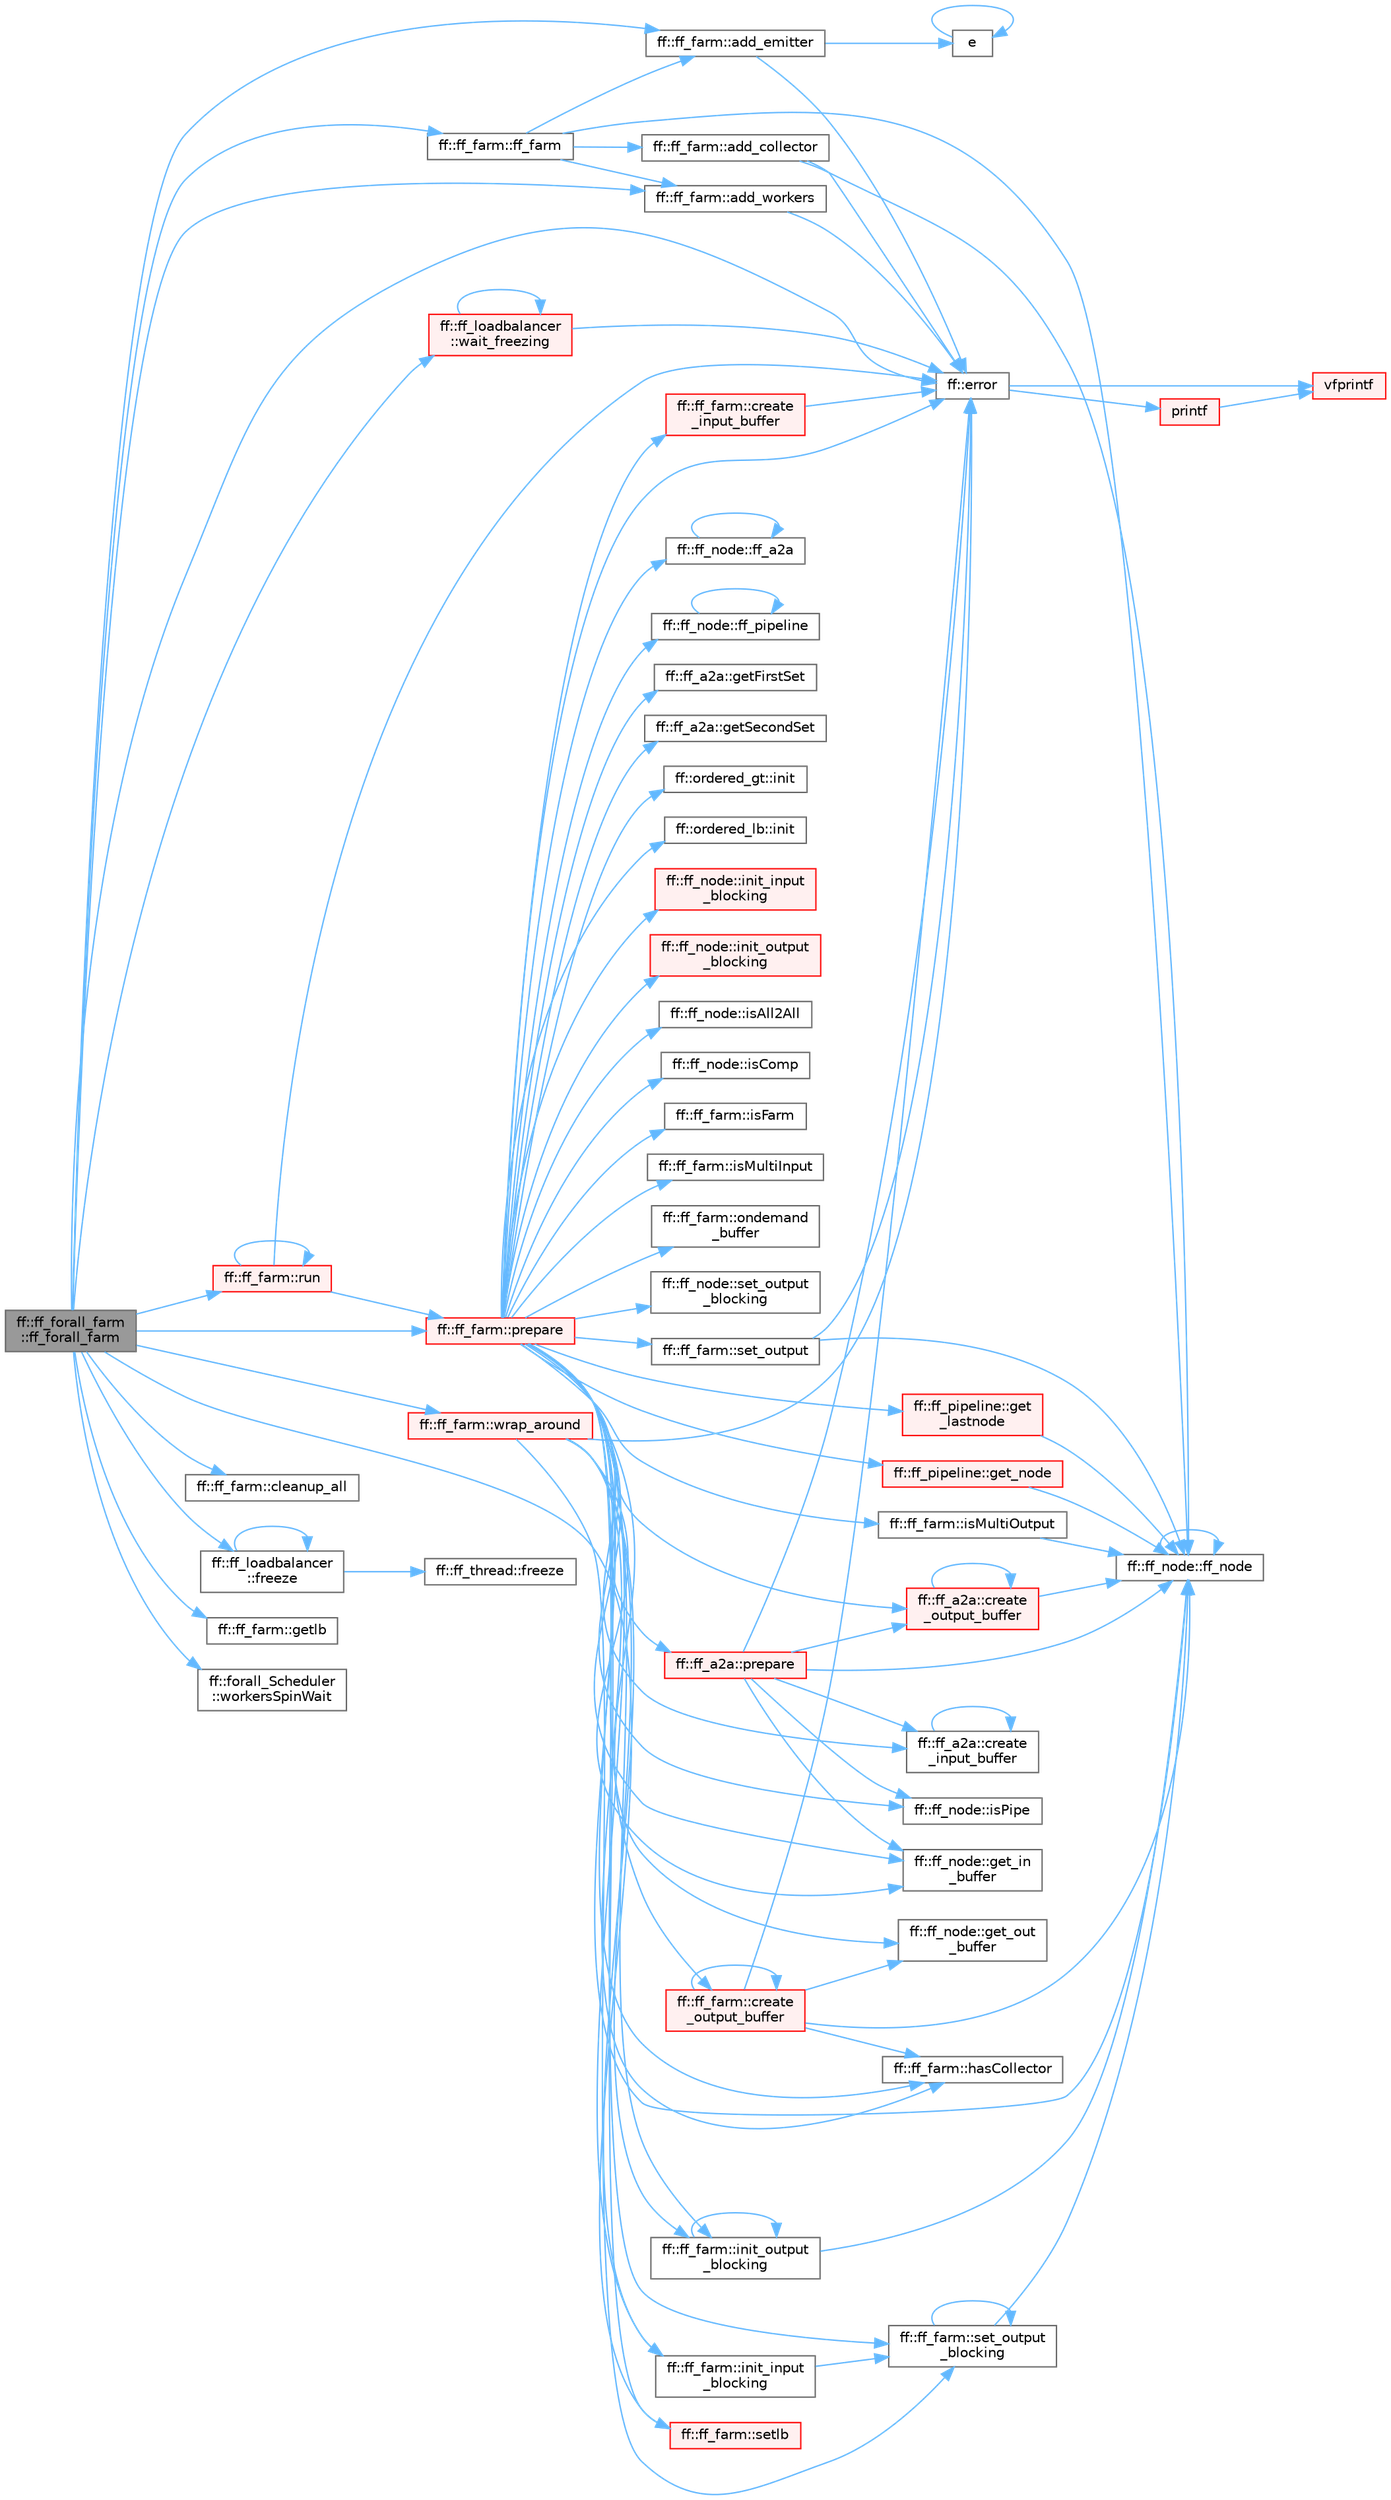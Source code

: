digraph "ff::ff_forall_farm::ff_forall_farm"
{
 // LATEX_PDF_SIZE
  bgcolor="transparent";
  edge [fontname=Helvetica,fontsize=10,labelfontname=Helvetica,labelfontsize=10];
  node [fontname=Helvetica,fontsize=10,shape=box,height=0.2,width=0.4];
  rankdir="LR";
  Node1 [id="Node000001",label="ff::ff_forall_farm\l::ff_forall_farm",height=0.2,width=0.4,color="gray40", fillcolor="grey60", style="filled", fontcolor="black",tooltip=" "];
  Node1 -> Node2 [id="edge1_Node000001_Node000002",color="steelblue1",style="solid",tooltip=" "];
  Node2 [id="Node000002",label="ff::ff_farm::add_emitter",height=0.2,width=0.4,color="grey40", fillcolor="white", style="filled",URL="$classff_1_1ff__farm.html#a6ac3d4cd02f14fcc1e0f0474eea1fa44",tooltip="Adds the emitter"];
  Node2 -> Node3 [id="edge2_Node000002_Node000003",color="steelblue1",style="solid",tooltip=" "];
  Node3 [id="Node000003",label="e",height=0.2,width=0.4,color="grey40", fillcolor="white", style="filled",URL="$_cwise__array__power__array_8cpp.html#a9cb86ff854760bf91a154f2724a9101d",tooltip=" "];
  Node3 -> Node3 [id="edge3_Node000003_Node000003",color="steelblue1",style="solid",tooltip=" "];
  Node2 -> Node4 [id="edge4_Node000002_Node000004",color="steelblue1",style="solid",tooltip=" "];
  Node4 [id="Node000004",label="ff::error",height=0.2,width=0.4,color="grey40", fillcolor="white", style="filled",URL="$namespaceff.html#a27d926d29b55e019eba5b70672301d82",tooltip=" "];
  Node4 -> Node5 [id="edge5_Node000004_Node000005",color="steelblue1",style="solid",tooltip=" "];
  Node5 [id="Node000005",label="printf",height=0.2,width=0.4,color="red", fillcolor="#FFF0F0", style="filled",URL="$printf_8h.html#aee3ed3a831f25f07e7be3919fff2203a",tooltip=" "];
  Node5 -> Node7 [id="edge6_Node000005_Node000007",color="steelblue1",style="solid",tooltip=" "];
  Node7 [id="Node000007",label="vfprintf",height=0.2,width=0.4,color="red", fillcolor="#FFF0F0", style="filled",URL="$printf_8h.html#abb30aad964fc771fb52cf3ad88649df2",tooltip=" "];
  Node4 -> Node7 [id="edge7_Node000004_Node000007",color="steelblue1",style="solid",tooltip=" "];
  Node1 -> Node36 [id="edge8_Node000001_Node000036",color="steelblue1",style="solid",tooltip=" "];
  Node36 [id="Node000036",label="ff::ff_farm::add_workers",height=0.2,width=0.4,color="grey40", fillcolor="white", style="filled",URL="$classff_1_1ff__farm.html#abcc6e24c3d7ca03c67e4206f829d1c0b",tooltip="Adds workers to the form"];
  Node36 -> Node4 [id="edge9_Node000036_Node000004",color="steelblue1",style="solid",tooltip=" "];
  Node1 -> Node37 [id="edge10_Node000001_Node000037",color="steelblue1",style="solid",tooltip=" "];
  Node37 [id="Node000037",label="ff::ff_farm::cleanup_all",height=0.2,width=0.4,color="grey40", fillcolor="white", style="filled",URL="$classff_1_1ff__farm.html#a86ad840d47acf03add025d3f020c613c",tooltip=" "];
  Node1 -> Node4 [id="edge11_Node000001_Node000004",color="steelblue1",style="solid",tooltip=" "];
  Node1 -> Node38 [id="edge12_Node000001_Node000038",color="steelblue1",style="solid",tooltip=" "];
  Node38 [id="Node000038",label="ff::ff_farm::ff_farm",height=0.2,width=0.4,color="grey40", fillcolor="white", style="filled",URL="$classff_1_1ff__farm.html#a9b16234269f61fb52814e520773fba3e",tooltip=" "];
  Node38 -> Node39 [id="edge13_Node000038_Node000039",color="steelblue1",style="solid",tooltip=" "];
  Node39 [id="Node000039",label="ff::ff_farm::add_collector",height=0.2,width=0.4,color="grey40", fillcolor="white", style="filled",URL="$classff_1_1ff__farm.html#ad8117ca2bc937e6be844af50ca6d2b87",tooltip="Adds the collector"];
  Node39 -> Node4 [id="edge14_Node000039_Node000004",color="steelblue1",style="solid",tooltip=" "];
  Node39 -> Node40 [id="edge15_Node000039_Node000040",color="steelblue1",style="solid",tooltip=" "];
  Node40 [id="Node000040",label="ff::ff_node::ff_node",height=0.2,width=0.4,color="grey40", fillcolor="white", style="filled",URL="$classff_1_1ff__node.html#a53ab8b2244539766bdea3eb65cb04f9b",tooltip=" "];
  Node40 -> Node40 [id="edge16_Node000040_Node000040",color="steelblue1",style="solid",tooltip=" "];
  Node38 -> Node2 [id="edge17_Node000038_Node000002",color="steelblue1",style="solid",tooltip=" "];
  Node38 -> Node36 [id="edge18_Node000038_Node000036",color="steelblue1",style="solid",tooltip=" "];
  Node38 -> Node40 [id="edge19_Node000038_Node000040",color="steelblue1",style="solid",tooltip=" "];
  Node1 -> Node41 [id="edge20_Node000001_Node000041",color="steelblue1",style="solid",tooltip=" "];
  Node41 [id="Node000041",label="ff::ff_loadbalancer\l::freeze",height=0.2,width=0.4,color="grey40", fillcolor="white", style="filled",URL="$classff_1_1ff__loadbalancer.html#afcce87c8c005a29a1b182e16494857a0",tooltip="Freezes all threads registered with the lb and the lb itself"];
  Node41 -> Node41 [id="edge21_Node000041_Node000041",color="steelblue1",style="solid",tooltip=" "];
  Node41 -> Node42 [id="edge22_Node000041_Node000042",color="steelblue1",style="solid",tooltip=" "];
  Node42 [id="Node000042",label="ff::ff_thread::freeze",height=0.2,width=0.4,color="grey40", fillcolor="white", style="filled",URL="$classff_1_1ff__thread.html#aad5e4b95ad6f312e7d95616394eccb23",tooltip=" "];
  Node1 -> Node43 [id="edge23_Node000001_Node000043",color="steelblue1",style="solid",tooltip=" "];
  Node43 [id="Node000043",label="ff::ff_farm::getlb",height=0.2,width=0.4,color="grey40", fillcolor="white", style="filled",URL="$classff_1_1ff__farm.html#ac198b3718c3dfc5c89291a4a7b2fa732",tooltip=" "];
  Node1 -> Node44 [id="edge24_Node000001_Node000044",color="steelblue1",style="solid",tooltip=" "];
  Node44 [id="Node000044",label="ff::ff_farm::prepare",height=0.2,width=0.4,color="red", fillcolor="#FFF0F0", style="filled",URL="$classff_1_1ff__farm.html#a848992cce0933404c983529a57ef323b",tooltip=" "];
  Node44 -> Node45 [id="edge25_Node000044_Node000045",color="steelblue1",style="solid",tooltip=" "];
  Node45 [id="Node000045",label="ff::ff_a2a::create\l_input_buffer",height=0.2,width=0.4,color="grey40", fillcolor="white", style="filled",URL="$classff_1_1ff__a2a.html#acfa93ebe15d0294127628e2696f950dc",tooltip="Creates the input channel"];
  Node45 -> Node45 [id="edge26_Node000045_Node000045",color="steelblue1",style="solid",tooltip=" "];
  Node44 -> Node46 [id="edge27_Node000044_Node000046",color="steelblue1",style="solid",tooltip=" "];
  Node46 [id="Node000046",label="ff::ff_farm::create\l_input_buffer",height=0.2,width=0.4,color="red", fillcolor="#FFF0F0", style="filled",URL="$classff_1_1ff__farm.html#aa9110a6e4a29c680ec9e9749083473f8",tooltip="Creates the input buffer for the emitter node"];
  Node46 -> Node4 [id="edge28_Node000046_Node000004",color="steelblue1",style="solid",tooltip=" "];
  Node44 -> Node48 [id="edge29_Node000044_Node000048",color="steelblue1",style="solid",tooltip=" "];
  Node48 [id="Node000048",label="ff::ff_a2a::create\l_output_buffer",height=0.2,width=0.4,color="red", fillcolor="#FFF0F0", style="filled",URL="$classff_1_1ff__a2a.html#a02634595cbaef2a830dcef756f0d39b4",tooltip="Creates the output channel"];
  Node48 -> Node48 [id="edge30_Node000048_Node000048",color="steelblue1",style="solid",tooltip=" "];
  Node48 -> Node40 [id="edge31_Node000048_Node000040",color="steelblue1",style="solid",tooltip=" "];
  Node44 -> Node51 [id="edge32_Node000044_Node000051",color="steelblue1",style="solid",tooltip=" "];
  Node51 [id="Node000051",label="ff::ff_farm::create\l_output_buffer",height=0.2,width=0.4,color="red", fillcolor="#FFF0F0", style="filled",URL="$classff_1_1ff__farm.html#ae103f480a8fd1b62d697c50452ae035e",tooltip="Creates the output channel"];
  Node51 -> Node51 [id="edge33_Node000051_Node000051",color="steelblue1",style="solid",tooltip=" "];
  Node51 -> Node4 [id="edge34_Node000051_Node000004",color="steelblue1",style="solid",tooltip=" "];
  Node51 -> Node40 [id="edge35_Node000051_Node000040",color="steelblue1",style="solid",tooltip=" "];
  Node51 -> Node53 [id="edge36_Node000051_Node000053",color="steelblue1",style="solid",tooltip=" "];
  Node53 [id="Node000053",label="ff::ff_node::get_out\l_buffer",height=0.2,width=0.4,color="grey40", fillcolor="white", style="filled",URL="$classff_1_1ff__node.html#a334096bd901d8b6c2ae2d73877846ff0",tooltip="Gets pointer to the output channel"];
  Node51 -> Node54 [id="edge37_Node000051_Node000054",color="steelblue1",style="solid",tooltip=" "];
  Node54 [id="Node000054",label="ff::ff_farm::hasCollector",height=0.2,width=0.4,color="grey40", fillcolor="white", style="filled",URL="$classff_1_1ff__farm.html#a5c5dc54cb6a91caacf2d316f5c3a19ad",tooltip=" "];
  Node44 -> Node4 [id="edge38_Node000044_Node000004",color="steelblue1",style="solid",tooltip=" "];
  Node44 -> Node55 [id="edge39_Node000044_Node000055",color="steelblue1",style="solid",tooltip=" "];
  Node55 [id="Node000055",label="ff::ff_node::ff_a2a",height=0.2,width=0.4,color="grey40", fillcolor="white", style="filled",URL="$classff_1_1ff__node.html#a7542a58b0efa58291c12d2926c2a78d4",tooltip=" "];
  Node55 -> Node55 [id="edge40_Node000055_Node000055",color="steelblue1",style="solid",tooltip=" "];
  Node44 -> Node40 [id="edge41_Node000044_Node000040",color="steelblue1",style="solid",tooltip=" "];
  Node44 -> Node56 [id="edge42_Node000044_Node000056",color="steelblue1",style="solid",tooltip=" "];
  Node56 [id="Node000056",label="ff::ff_node::ff_pipeline",height=0.2,width=0.4,color="grey40", fillcolor="white", style="filled",URL="$classff_1_1ff__node.html#a3f36c1cb1d96150c90c517c1cae31d7e",tooltip=" "];
  Node56 -> Node56 [id="edge43_Node000056_Node000056",color="steelblue1",style="solid",tooltip=" "];
  Node44 -> Node57 [id="edge44_Node000044_Node000057",color="steelblue1",style="solid",tooltip=" "];
  Node57 [id="Node000057",label="ff::ff_node::get_in\l_buffer",height=0.2,width=0.4,color="grey40", fillcolor="white", style="filled",URL="$classff_1_1ff__node.html#adfa6f2bc22637590349e94ecb9b3c8eb",tooltip="Gets input channel"];
  Node44 -> Node58 [id="edge45_Node000044_Node000058",color="steelblue1",style="solid",tooltip=" "];
  Node58 [id="Node000058",label="ff::ff_pipeline::get\l_lastnode",height=0.2,width=0.4,color="red", fillcolor="#FFF0F0", style="filled",URL="$classff_1_1ff__pipeline.html#a31b7be04692e62622384586cb48f777a",tooltip="returns the last stage of the pipeline recursively."];
  Node58 -> Node40 [id="edge46_Node000058_Node000040",color="steelblue1",style="solid",tooltip=" "];
  Node44 -> Node61 [id="edge47_Node000044_Node000061",color="steelblue1",style="solid",tooltip=" "];
  Node61 [id="Node000061",label="ff::ff_pipeline::get_node",height=0.2,width=0.4,color="red", fillcolor="#FFF0F0", style="filled",URL="$classff_1_1ff__pipeline.html#aeb7333c888ddf66d2db7eafa116a078e",tooltip="returns the stage i of the pipeline. If the stage is a pipeline the function is called recursively ex..."];
  Node61 -> Node40 [id="edge48_Node000061_Node000040",color="steelblue1",style="solid",tooltip=" "];
  Node44 -> Node53 [id="edge49_Node000044_Node000053",color="steelblue1",style="solid",tooltip=" "];
  Node44 -> Node62 [id="edge50_Node000044_Node000062",color="steelblue1",style="solid",tooltip=" "];
  Node62 [id="Node000062",label="ff::ff_a2a::getFirstSet",height=0.2,width=0.4,color="grey40", fillcolor="white", style="filled",URL="$classff_1_1ff__a2a.html#aab5b0ed53d04a6ae56fcc801f7f7ce7c",tooltip=" "];
  Node44 -> Node63 [id="edge51_Node000044_Node000063",color="steelblue1",style="solid",tooltip=" "];
  Node63 [id="Node000063",label="ff::ff_a2a::getSecondSet",height=0.2,width=0.4,color="grey40", fillcolor="white", style="filled",URL="$classff_1_1ff__a2a.html#a15e634b23e08ae53f1d5296cae30fb9d",tooltip=" "];
  Node44 -> Node54 [id="edge52_Node000044_Node000054",color="steelblue1",style="solid",tooltip=" "];
  Node44 -> Node64 [id="edge53_Node000044_Node000064",color="steelblue1",style="solid",tooltip=" "];
  Node64 [id="Node000064",label="ff::ordered_gt::init",height=0.2,width=0.4,color="grey40", fillcolor="white", style="filled",URL="$structff_1_1ordered__gt.html#adacec17f55ddc91a6fad678bb51d7df1",tooltip=" "];
  Node44 -> Node65 [id="edge54_Node000044_Node000065",color="steelblue1",style="solid",tooltip=" "];
  Node65 [id="Node000065",label="ff::ordered_lb::init",height=0.2,width=0.4,color="grey40", fillcolor="white", style="filled",URL="$structff_1_1ordered__lb.html#a59740834975bd878679e986ac67e7aab",tooltip=" "];
  Node44 -> Node66 [id="edge55_Node000044_Node000066",color="steelblue1",style="solid",tooltip=" "];
  Node66 [id="Node000066",label="ff::ff_farm::init_input\l_blocking",height=0.2,width=0.4,color="grey40", fillcolor="white", style="filled",URL="$classff_1_1ff__farm.html#afbe820f62fc8f1a713800390f601f88a",tooltip=" "];
  Node66 -> Node67 [id="edge56_Node000066_Node000067",color="steelblue1",style="solid",tooltip=" "];
  Node67 [id="Node000067",label="ff::ff_farm::set_output\l_blocking",height=0.2,width=0.4,color="grey40", fillcolor="white", style="filled",URL="$classff_1_1ff__farm.html#a5f4a4c70d2bbbcdb6081a36cdfb97e0e",tooltip=" "];
  Node67 -> Node40 [id="edge57_Node000067_Node000040",color="steelblue1",style="solid",tooltip=" "];
  Node67 -> Node67 [id="edge58_Node000067_Node000067",color="steelblue1",style="solid",tooltip=" "];
  Node44 -> Node68 [id="edge59_Node000044_Node000068",color="steelblue1",style="solid",tooltip=" "];
  Node68 [id="Node000068",label="ff::ff_node::init_input\l_blocking",height=0.2,width=0.4,color="red", fillcolor="#FFF0F0", style="filled",URL="$classff_1_1ff__node.html#aab934f40b0c6129cc45d95fb085f8024",tooltip=" "];
  Node44 -> Node71 [id="edge60_Node000044_Node000071",color="steelblue1",style="solid",tooltip=" "];
  Node71 [id="Node000071",label="ff::ff_farm::init_output\l_blocking",height=0.2,width=0.4,color="grey40", fillcolor="white", style="filled",URL="$classff_1_1ff__farm.html#ac1f68c3934cd7ace4e4285804d57e948",tooltip=" "];
  Node71 -> Node40 [id="edge61_Node000071_Node000040",color="steelblue1",style="solid",tooltip=" "];
  Node71 -> Node71 [id="edge62_Node000071_Node000071",color="steelblue1",style="solid",tooltip=" "];
  Node44 -> Node72 [id="edge63_Node000044_Node000072",color="steelblue1",style="solid",tooltip=" "];
  Node72 [id="Node000072",label="ff::ff_node::init_output\l_blocking",height=0.2,width=0.4,color="red", fillcolor="#FFF0F0", style="filled",URL="$classff_1_1ff__node.html#a2d686a96eb183cf5b8fc2969b12e0a09",tooltip=" "];
  Node44 -> Node73 [id="edge64_Node000044_Node000073",color="steelblue1",style="solid",tooltip=" "];
  Node73 [id="Node000073",label="ff::ff_node::isAll2All",height=0.2,width=0.4,color="grey40", fillcolor="white", style="filled",URL="$classff_1_1ff__node.html#ac8e132cbcab68af6a4ca13bbcccd62f3",tooltip=" "];
  Node44 -> Node74 [id="edge65_Node000044_Node000074",color="steelblue1",style="solid",tooltip=" "];
  Node74 [id="Node000074",label="ff::ff_node::isComp",height=0.2,width=0.4,color="grey40", fillcolor="white", style="filled",URL="$classff_1_1ff__node.html#a96dcc6dd5c2dd5d783959aa45c44b087",tooltip=" "];
  Node44 -> Node75 [id="edge66_Node000044_Node000075",color="steelblue1",style="solid",tooltip=" "];
  Node75 [id="Node000075",label="ff::ff_farm::isFarm",height=0.2,width=0.4,color="grey40", fillcolor="white", style="filled",URL="$classff_1_1ff__farm.html#a431edc561638fb362e3c462b0e9ab500",tooltip=" "];
  Node44 -> Node76 [id="edge67_Node000044_Node000076",color="steelblue1",style="solid",tooltip=" "];
  Node76 [id="Node000076",label="ff::ff_farm::isMultiInput",height=0.2,width=0.4,color="grey40", fillcolor="white", style="filled",URL="$classff_1_1ff__farm.html#a1773ee1697f8f1a45096dafb5ffcd8de",tooltip=" "];
  Node44 -> Node77 [id="edge68_Node000044_Node000077",color="steelblue1",style="solid",tooltip=" "];
  Node77 [id="Node000077",label="ff::ff_farm::isMultiOutput",height=0.2,width=0.4,color="grey40", fillcolor="white", style="filled",URL="$classff_1_1ff__farm.html#ac9df391522afe1909fcc685506e940d6",tooltip=" "];
  Node77 -> Node40 [id="edge69_Node000077_Node000040",color="steelblue1",style="solid",tooltip=" "];
  Node44 -> Node78 [id="edge70_Node000044_Node000078",color="steelblue1",style="solid",tooltip=" "];
  Node78 [id="Node000078",label="ff::ff_node::isPipe",height=0.2,width=0.4,color="grey40", fillcolor="white", style="filled",URL="$classff_1_1ff__node.html#af6f2c022154421e2908065194b3cc75e",tooltip=" "];
  Node44 -> Node79 [id="edge71_Node000044_Node000079",color="steelblue1",style="solid",tooltip=" "];
  Node79 [id="Node000079",label="ff::ff_farm::ondemand\l_buffer",height=0.2,width=0.4,color="grey40", fillcolor="white", style="filled",URL="$classff_1_1ff__farm.html#a9f977a79be588062b5065282e343b7bf",tooltip=" "];
  Node44 -> Node80 [id="edge72_Node000044_Node000080",color="steelblue1",style="solid",tooltip=" "];
  Node80 [id="Node000080",label="ff::ff_a2a::prepare",height=0.2,width=0.4,color="red", fillcolor="#FFF0F0", style="filled",URL="$classff_1_1ff__a2a.html#ae6f7554a55e15bb9ee506599fd0b8275",tooltip=" "];
  Node80 -> Node45 [id="edge73_Node000080_Node000045",color="steelblue1",style="solid",tooltip=" "];
  Node80 -> Node48 [id="edge74_Node000080_Node000048",color="steelblue1",style="solid",tooltip=" "];
  Node80 -> Node4 [id="edge75_Node000080_Node000004",color="steelblue1",style="solid",tooltip=" "];
  Node80 -> Node40 [id="edge76_Node000080_Node000040",color="steelblue1",style="solid",tooltip=" "];
  Node80 -> Node57 [id="edge77_Node000080_Node000057",color="steelblue1",style="solid",tooltip=" "];
  Node80 -> Node78 [id="edge78_Node000080_Node000078",color="steelblue1",style="solid",tooltip=" "];
  Node44 -> Node98 [id="edge79_Node000044_Node000098",color="steelblue1",style="solid",tooltip=" "];
  Node98 [id="Node000098",label="ff::ff_farm::set_output",height=0.2,width=0.4,color="grey40", fillcolor="white", style="filled",URL="$classff_1_1ff__farm.html#adf17c22366b2e7bf3bd17fe53961f9c4",tooltip=" "];
  Node98 -> Node4 [id="edge80_Node000098_Node000004",color="steelblue1",style="solid",tooltip=" "];
  Node98 -> Node40 [id="edge81_Node000098_Node000040",color="steelblue1",style="solid",tooltip=" "];
  Node44 -> Node67 [id="edge82_Node000044_Node000067",color="steelblue1",style="solid",tooltip=" "];
  Node44 -> Node99 [id="edge83_Node000044_Node000099",color="steelblue1",style="solid",tooltip=" "];
  Node99 [id="Node000099",label="ff::ff_node::set_output\l_blocking",height=0.2,width=0.4,color="grey40", fillcolor="white", style="filled",URL="$classff_1_1ff__node.html#a84ae02b065e080db75da2c63183e2865",tooltip=" "];
  Node44 -> Node102 [id="edge84_Node000044_Node000102",color="steelblue1",style="solid",tooltip=" "];
  Node102 [id="Node000102",label="ff::ff_farm::setlb",height=0.2,width=0.4,color="red", fillcolor="#FFF0F0", style="filled",URL="$classff_1_1ff__farm.html#a3068153fc80df8e02564c157b2f783c4",tooltip=" "];
  Node1 -> Node105 [id="edge85_Node000001_Node000105",color="steelblue1",style="solid",tooltip=" "];
  Node105 [id="Node000105",label="ff::ff_farm::run",height=0.2,width=0.4,color="red", fillcolor="#FFF0F0", style="filled",URL="$classff_1_1ff__farm.html#a89ce87c93462adc209a3af4e3f2c5c23",tooltip="Execute the Farm"];
  Node105 -> Node4 [id="edge86_Node000105_Node000004",color="steelblue1",style="solid",tooltip=" "];
  Node105 -> Node44 [id="edge87_Node000105_Node000044",color="steelblue1",style="solid",tooltip=" "];
  Node105 -> Node105 [id="edge88_Node000105_Node000105",color="steelblue1",style="solid",tooltip=" "];
  Node1 -> Node102 [id="edge89_Node000001_Node000102",color="steelblue1",style="solid",tooltip=" "];
  Node1 -> Node110 [id="edge90_Node000001_Node000110",color="steelblue1",style="solid",tooltip=" "];
  Node110 [id="Node000110",label="ff::ff_loadbalancer\l::wait_freezing",height=0.2,width=0.4,color="red", fillcolor="#FFF0F0", style="filled",URL="$classff_1_1ff__loadbalancer.html#abb9d2268c1a5ea721f3c33186ef70a2f",tooltip="Waits for freezing"];
  Node110 -> Node4 [id="edge91_Node000110_Node000004",color="steelblue1",style="solid",tooltip=" "];
  Node110 -> Node110 [id="edge92_Node000110_Node000110",color="steelblue1",style="solid",tooltip=" "];
  Node1 -> Node115 [id="edge93_Node000001_Node000115",color="steelblue1",style="solid",tooltip=" "];
  Node115 [id="Node000115",label="ff::forall_Scheduler\l::workersSpinWait",height=0.2,width=0.4,color="grey40", fillcolor="white", style="filled",URL="$classff_1_1forall___scheduler.html#aa2653b17cbaff5efed56eb37ac5d356d",tooltip=" "];
  Node1 -> Node116 [id="edge94_Node000001_Node000116",color="steelblue1",style="solid",tooltip=" "];
  Node116 [id="Node000116",label="ff::ff_farm::wrap_around",height=0.2,width=0.4,color="red", fillcolor="#FFF0F0", style="filled",URL="$classff_1_1ff__farm.html#ad33e81a08a5b198f51fb1b7b5fed08ec",tooltip="Sets the feedback channel from the collector to the emitter"];
  Node116 -> Node4 [id="edge95_Node000116_Node000004",color="steelblue1",style="solid",tooltip=" "];
  Node116 -> Node57 [id="edge96_Node000116_Node000057",color="steelblue1",style="solid",tooltip=" "];
  Node116 -> Node54 [id="edge97_Node000116_Node000054",color="steelblue1",style="solid",tooltip=" "];
  Node116 -> Node66 [id="edge98_Node000116_Node000066",color="steelblue1",style="solid",tooltip=" "];
  Node116 -> Node71 [id="edge99_Node000116_Node000071",color="steelblue1",style="solid",tooltip=" "];
  Node116 -> Node67 [id="edge100_Node000116_Node000067",color="steelblue1",style="solid",tooltip=" "];
}
